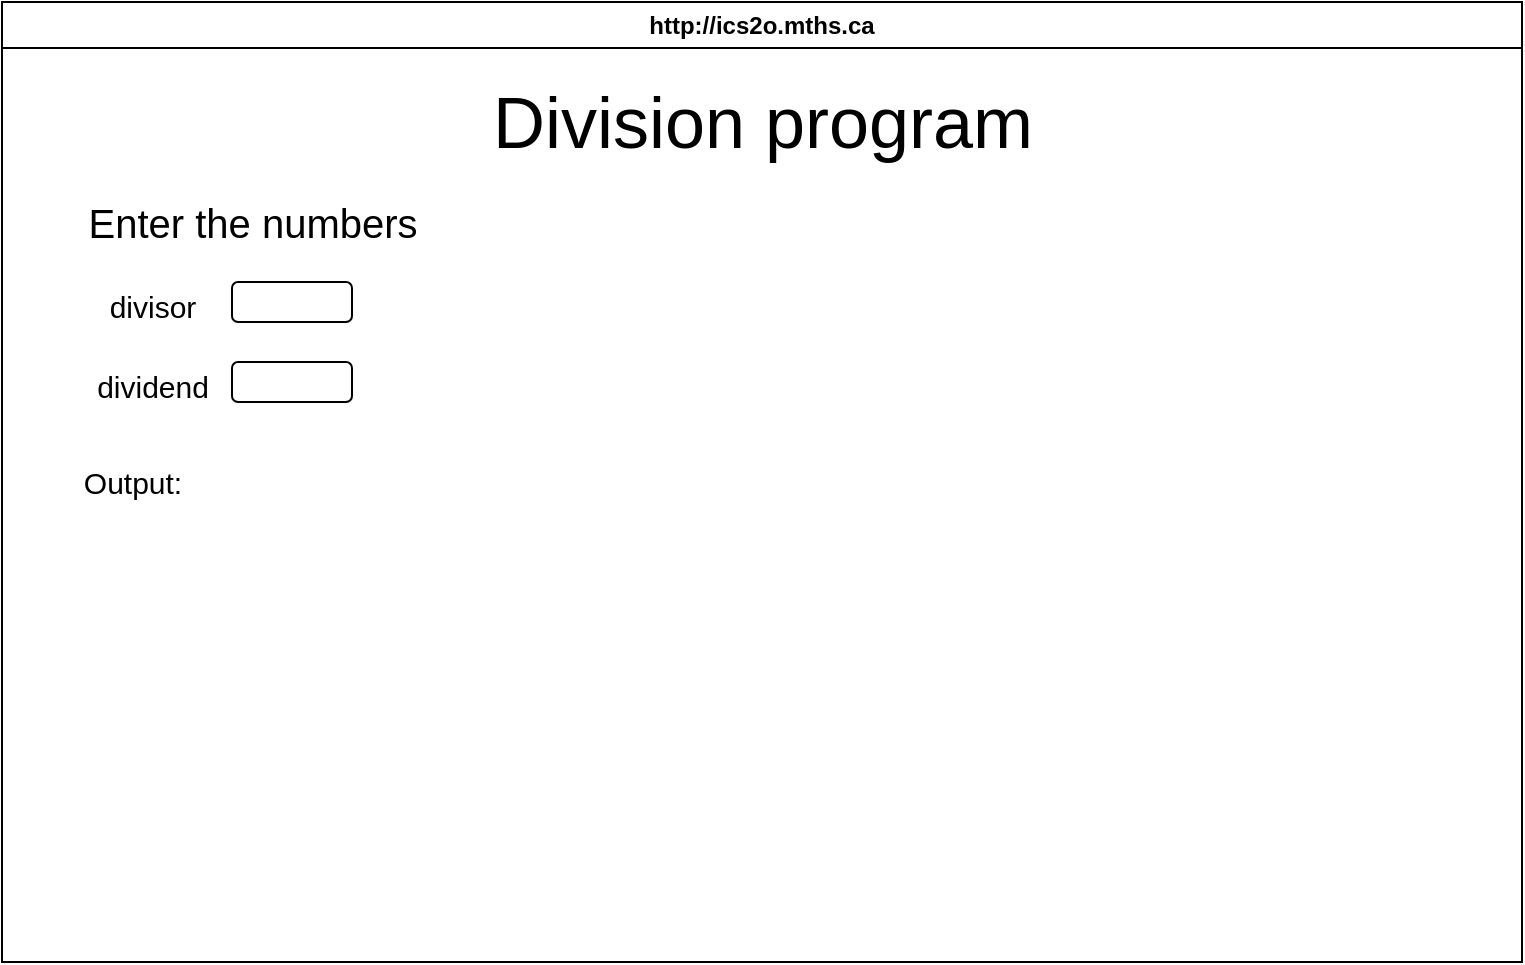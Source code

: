 <mxfile>
    <diagram id="HIP3nbAZw_EuaXWnEj3U" name="Page-1">
        <mxGraphModel dx="811" dy="711" grid="1" gridSize="10" guides="1" tooltips="1" connect="1" arrows="1" fold="1" page="1" pageScale="1" pageWidth="850" pageHeight="1100" math="0" shadow="0">
            <root>
                <mxCell id="0"/>
                <mxCell id="1" parent="0"/>
                <mxCell id="7" value="http://ics2o.mths.ca" style="swimlane;whiteSpace=wrap;html=1;" parent="1" vertex="1">
                    <mxGeometry x="40" y="40" width="760" height="480" as="geometry"/>
                </mxCell>
                <mxCell id="8" value="http://ics2o.mths.ca" style="swimlane;whiteSpace=wrap;html=1;" vertex="1" parent="1">
                    <mxGeometry x="40" y="40" width="760" height="480" as="geometry"/>
                </mxCell>
                <mxCell id="15" value="&lt;font style=&quot;font-size: 36px;&quot;&gt;Division program&lt;/font&gt;" style="text;html=1;align=center;verticalAlign=middle;resizable=0;points=[];autosize=1;strokeColor=none;fillColor=none;" vertex="1" parent="8">
                    <mxGeometry x="235" y="30" width="290" height="60" as="geometry"/>
                </mxCell>
                <mxCell id="9" value="&lt;font style=&quot;font-size: 20px;&quot;&gt;Enter the numbers&lt;/font&gt;" style="text;html=1;align=center;verticalAlign=middle;resizable=0;points=[];autosize=1;strokeColor=none;fillColor=none;" vertex="1" parent="8">
                    <mxGeometry x="30" y="90" width="190" height="40" as="geometry"/>
                </mxCell>
                <mxCell id="16" value="" style="shape=image;verticalLabelPosition=bottom;labelBackgroundColor=default;verticalAlign=top;aspect=fixed;imageAspect=0;image=https://upload.wikimedia.org/wikipedia/commons/thumb/8/81/Font_Awesome_5_solid_divide.svg/640px-Font_Awesome_5_solid_divide.svg.png;" vertex="1" parent="8">
                    <mxGeometry x="410" y="90" width="285" height="325.71" as="geometry"/>
                </mxCell>
                <mxCell id="10" value="&lt;span style=&quot;font-size: 15px;&quot;&gt;divisor&lt;/span&gt;" style="text;html=1;align=center;verticalAlign=middle;resizable=0;points=[];autosize=1;strokeColor=none;fillColor=none;fontSize=20;" vertex="1" parent="1">
                    <mxGeometry x="80" y="170" width="70" height="40" as="geometry"/>
                </mxCell>
                <mxCell id="11" value="&lt;span style=&quot;font-size: 15px;&quot;&gt;dividend&lt;/span&gt;" style="text;html=1;align=center;verticalAlign=middle;resizable=0;points=[];autosize=1;strokeColor=none;fillColor=none;fontSize=20;" vertex="1" parent="1">
                    <mxGeometry x="75" y="210" width="80" height="40" as="geometry"/>
                </mxCell>
                <mxCell id="12" value="" style="rounded=1;whiteSpace=wrap;html=1;fontSize=15;" vertex="1" parent="1">
                    <mxGeometry x="155" y="180" width="60" height="20" as="geometry"/>
                </mxCell>
                <mxCell id="13" value="" style="rounded=1;whiteSpace=wrap;html=1;fontSize=15;" vertex="1" parent="1">
                    <mxGeometry x="155" y="220" width="60" height="20" as="geometry"/>
                </mxCell>
                <mxCell id="14" value="Output:" style="text;html=1;align=center;verticalAlign=middle;resizable=0;points=[];autosize=1;strokeColor=none;fillColor=none;fontSize=15;" vertex="1" parent="1">
                    <mxGeometry x="70" y="265" width="70" height="30" as="geometry"/>
                </mxCell>
            </root>
        </mxGraphModel>
    </diagram>
</mxfile>
